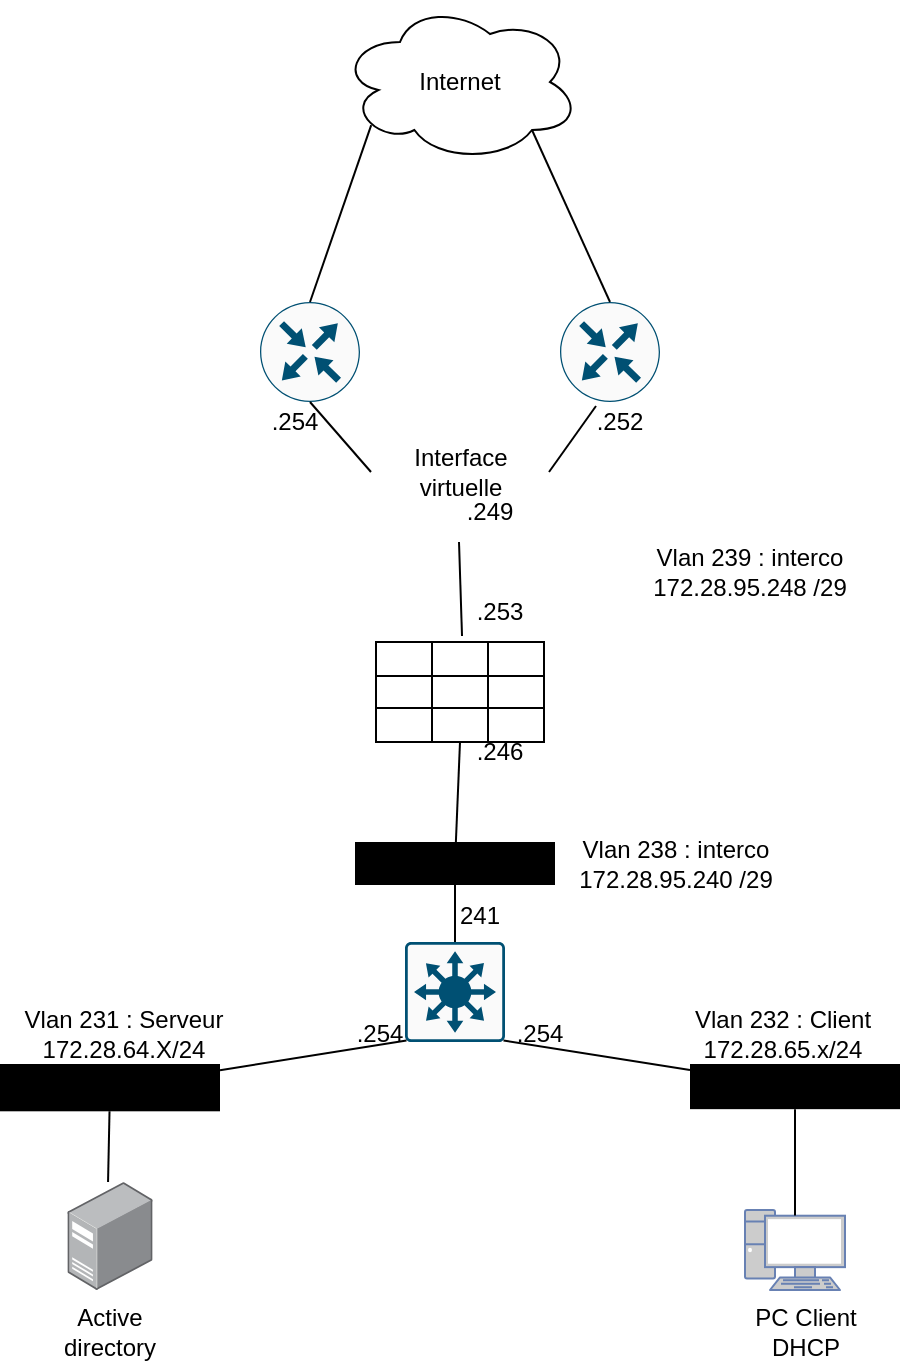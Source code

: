 <mxfile version="28.2.5">
  <diagram name="Page-1" id="dSWh78h6hDq7ALldhm6v">
    <mxGraphModel dx="1373" dy="754" grid="1" gridSize="10" guides="1" tooltips="1" connect="1" arrows="1" fold="1" page="1" pageScale="1" pageWidth="827" pageHeight="1169" math="0" shadow="0">
      <root>
        <mxCell id="0" />
        <mxCell id="1" parent="0" />
        <mxCell id="a5-3fMOm6GQ6o93qHDnQ-1" value="Internet" style="ellipse;shape=cloud;whiteSpace=wrap;html=1;" parent="1" vertex="1">
          <mxGeometry x="350" y="30" width="120" height="80" as="geometry" />
        </mxCell>
        <mxCell id="2vWqZJId4R-WWW28JVpw-1" value="" style="sketch=0;points=[[0.015,0.015,0],[0.985,0.015,0],[0.985,0.985,0],[0.015,0.985,0],[0.25,0,0],[0.5,0,0],[0.75,0,0],[1,0.25,0],[1,0.5,0],[1,0.75,0],[0.75,1,0],[0.5,1,0],[0.25,1,0],[0,0.75,0],[0,0.5,0],[0,0.25,0]];verticalLabelPosition=bottom;html=1;verticalAlign=top;aspect=fixed;align=center;pointerEvents=1;shape=mxgraph.cisco19.rect;prIcon=l3_switch;fillColor=#FAFAFA;strokeColor=#005073;" parent="1" vertex="1">
          <mxGeometry x="382.5" y="500" width="50" height="50" as="geometry" />
        </mxCell>
        <mxCell id="2vWqZJId4R-WWW28JVpw-2" value="" style="sketch=0;points=[[0.5,0,0],[1,0.5,0],[0.5,1,0],[0,0.5,0],[0.145,0.145,0],[0.856,0.145,0],[0.855,0.856,0],[0.145,0.855,0]];verticalLabelPosition=bottom;html=1;verticalAlign=top;aspect=fixed;align=center;pointerEvents=1;shape=mxgraph.cisco19.rect;prIcon=router;fillColor=#FAFAFA;strokeColor=#005073;" parent="1" vertex="1">
          <mxGeometry x="310" y="180" width="50" height="50" as="geometry" />
        </mxCell>
        <mxCell id="2vWqZJId4R-WWW28JVpw-3" value="" style="sketch=0;points=[[0.5,0,0],[1,0.5,0],[0.5,1,0],[0,0.5,0],[0.145,0.145,0],[0.856,0.145,0],[0.855,0.856,0],[0.145,0.855,0]];verticalLabelPosition=bottom;html=1;verticalAlign=top;aspect=fixed;align=center;pointerEvents=1;shape=mxgraph.cisco19.rect;prIcon=router;fillColor=#FAFAFA;strokeColor=#005073;" parent="1" vertex="1">
          <mxGeometry x="460" y="180" width="50" height="50" as="geometry" />
        </mxCell>
        <mxCell id="2vWqZJId4R-WWW28JVpw-4" value="" style="fontColor=#0066CC;verticalAlign=top;verticalLabelPosition=bottom;labelPosition=center;align=center;html=1;outlineConnect=0;fillColor=#CCCCCC;strokeColor=#6881B3;gradientColor=none;gradientDirection=north;strokeWidth=2;shape=mxgraph.networks.pc;" parent="1" vertex="1">
          <mxGeometry x="552.5" y="634" width="50" height="40" as="geometry" />
        </mxCell>
        <mxCell id="2vWqZJId4R-WWW28JVpw-5" value="" style="image;points=[];aspect=fixed;html=1;align=center;shadow=0;dashed=0;image=img/lib/allied_telesis/computer_and_terminals/Server_Desktop.svg;" parent="1" vertex="1">
          <mxGeometry x="213.7" y="620" width="42.6" height="54" as="geometry" />
        </mxCell>
        <mxCell id="2vWqZJId4R-WWW28JVpw-6" value="" style="sketch=0;verticalLabelPosition=bottom;sketch=0;aspect=fixed;html=1;verticalAlign=top;strokeColor=none;fillColor=#000000;align=center;outlineConnect=0;pointerEvents=1;shape=mxgraph.citrix2.tunnel;" parent="1" vertex="1">
          <mxGeometry x="180" y="561" width="110" height="23.65" as="geometry" />
        </mxCell>
        <mxCell id="2vWqZJId4R-WWW28JVpw-7" value="" style="sketch=0;verticalLabelPosition=bottom;sketch=0;aspect=fixed;html=1;verticalAlign=top;strokeColor=none;fillColor=#000000;align=center;outlineConnect=0;pointerEvents=1;shape=mxgraph.citrix2.tunnel;" parent="1" vertex="1">
          <mxGeometry x="525" y="561" width="105" height="22.58" as="geometry" />
        </mxCell>
        <mxCell id="2vWqZJId4R-WWW28JVpw-8" value="" style="sketch=0;verticalLabelPosition=bottom;sketch=0;aspect=fixed;html=1;verticalAlign=top;strokeColor=none;fillColor=#000000;align=center;outlineConnect=0;pointerEvents=1;shape=mxgraph.citrix2.tunnel;" parent="1" vertex="1">
          <mxGeometry x="357.5" y="450" width="100" height="21.5" as="geometry" />
        </mxCell>
        <mxCell id="2vWqZJId4R-WWW28JVpw-9" value="&lt;div&gt;Vlan 238 : interco&lt;/div&gt;&lt;div&gt;172.28.95.240 /29&lt;/div&gt;" style="text;html=1;align=center;verticalAlign=middle;whiteSpace=wrap;rounded=0;" parent="1" vertex="1">
          <mxGeometry x="432.5" y="445.75" width="170" height="30" as="geometry" />
        </mxCell>
        <mxCell id="2vWqZJId4R-WWW28JVpw-10" value="&lt;div&gt;Vlan 231 : Serveur&lt;/div&gt;&lt;div&gt;172.28.64.X/24&lt;/div&gt;" style="text;html=1;align=center;verticalAlign=middle;whiteSpace=wrap;rounded=0;" parent="1" vertex="1">
          <mxGeometry x="180" y="531" width="124" height="30" as="geometry" />
        </mxCell>
        <mxCell id="2vWqZJId4R-WWW28JVpw-11" value="Active directory" style="text;html=1;align=center;verticalAlign=middle;whiteSpace=wrap;rounded=0;" parent="1" vertex="1">
          <mxGeometry x="205" y="680" width="60" height="30" as="geometry" />
        </mxCell>
        <mxCell id="2vWqZJId4R-WWW28JVpw-12" value="" style="endArrow=none;html=1;rounded=0;entryX=0.477;entryY=0;entryDx=0;entryDy=0;entryPerimeter=0;" parent="1" source="2vWqZJId4R-WWW28JVpw-6" target="2vWqZJId4R-WWW28JVpw-5" edge="1">
          <mxGeometry width="50" height="50" relative="1" as="geometry">
            <mxPoint x="110" y="590" as="sourcePoint" />
            <mxPoint x="160" y="540" as="targetPoint" />
          </mxGeometry>
        </mxCell>
        <mxCell id="2vWqZJId4R-WWW28JVpw-13" value="&lt;div&gt;Vlan 232 : Client&lt;/div&gt;&lt;div&gt;172.28.65.x/24&lt;/div&gt;" style="text;html=1;align=center;verticalAlign=middle;whiteSpace=wrap;rounded=0;" parent="1" vertex="1">
          <mxGeometry x="510" y="531" width="122.5" height="30" as="geometry" />
        </mxCell>
        <mxCell id="2vWqZJId4R-WWW28JVpw-15" value="&lt;div&gt;PC Client&lt;/div&gt;&lt;div&gt;DHCP&lt;/div&gt;" style="text;html=1;align=center;verticalAlign=middle;whiteSpace=wrap;rounded=0;" parent="1" vertex="1">
          <mxGeometry x="552.5" y="680" width="60" height="30" as="geometry" />
        </mxCell>
        <mxCell id="2vWqZJId4R-WWW28JVpw-16" value="" style="endArrow=none;html=1;rounded=0;exitX=0.5;exitY=0.07;exitDx=0;exitDy=0;exitPerimeter=0;" parent="1" source="2vWqZJId4R-WWW28JVpw-4" target="2vWqZJId4R-WWW28JVpw-7" edge="1">
          <mxGeometry width="50" height="50" relative="1" as="geometry">
            <mxPoint x="480" y="580" as="sourcePoint" />
            <mxPoint x="530" y="530" as="targetPoint" />
          </mxGeometry>
        </mxCell>
        <mxCell id="2vWqZJId4R-WWW28JVpw-18" value="" style="endArrow=none;html=1;rounded=0;exitX=1;exitY=0.5;exitDx=0;exitDy=0;entryX=0.36;entryY=1.04;entryDx=0;entryDy=0;entryPerimeter=0;" parent="1" source="2vWqZJId4R-WWW28JVpw-19" target="2vWqZJId4R-WWW28JVpw-3" edge="1">
          <mxGeometry width="50" height="50" relative="1" as="geometry">
            <mxPoint x="500" y="310" as="sourcePoint" />
            <mxPoint x="550" y="260" as="targetPoint" />
          </mxGeometry>
        </mxCell>
        <mxCell id="2vWqZJId4R-WWW28JVpw-19" value="Interface virtuelle" style="text;html=1;align=center;verticalAlign=middle;whiteSpace=wrap;rounded=0;" parent="1" vertex="1">
          <mxGeometry x="365.5" y="250" width="89" height="30" as="geometry" />
        </mxCell>
        <mxCell id="2vWqZJId4R-WWW28JVpw-20" value="" style="endArrow=none;html=1;rounded=0;entryX=0.5;entryY=1;entryDx=0;entryDy=0;entryPerimeter=0;exitX=0;exitY=0.5;exitDx=0;exitDy=0;" parent="1" source="2vWqZJId4R-WWW28JVpw-19" target="2vWqZJId4R-WWW28JVpw-2" edge="1">
          <mxGeometry width="50" height="50" relative="1" as="geometry">
            <mxPoint x="250" y="300" as="sourcePoint" />
            <mxPoint x="300" y="250" as="targetPoint" />
          </mxGeometry>
        </mxCell>
        <mxCell id="2vWqZJId4R-WWW28JVpw-22" value=".249" style="text;html=1;align=center;verticalAlign=middle;whiteSpace=wrap;rounded=0;" parent="1" vertex="1">
          <mxGeometry x="394.5" y="270" width="60" height="30" as="geometry" />
        </mxCell>
        <mxCell id="2vWqZJId4R-WWW28JVpw-24" value=".254" style="text;html=1;align=center;verticalAlign=middle;whiteSpace=wrap;rounded=0;" parent="1" vertex="1">
          <mxGeometry x="305" y="230" width="45" height="20" as="geometry" />
        </mxCell>
        <mxCell id="2vWqZJId4R-WWW28JVpw-25" value=".252" style="text;html=1;align=center;verticalAlign=middle;whiteSpace=wrap;rounded=0;" parent="1" vertex="1">
          <mxGeometry x="470" y="230" width="40" height="20" as="geometry" />
        </mxCell>
        <mxCell id="2vWqZJId4R-WWW28JVpw-26" value="" style="endArrow=none;html=1;rounded=0;entryX=0.015;entryY=0.985;entryDx=0;entryDy=0;entryPerimeter=0;" parent="1" source="2vWqZJId4R-WWW28JVpw-6" target="2vWqZJId4R-WWW28JVpw-1" edge="1">
          <mxGeometry width="50" height="50" relative="1" as="geometry">
            <mxPoint x="330" y="550" as="sourcePoint" />
            <mxPoint x="380" y="500" as="targetPoint" />
          </mxGeometry>
        </mxCell>
        <mxCell id="2vWqZJId4R-WWW28JVpw-28" value="" style="endArrow=none;html=1;rounded=0;exitX=0.5;exitY=0;exitDx=0;exitDy=0;exitPerimeter=0;" parent="1" source="2vWqZJId4R-WWW28JVpw-1" target="2vWqZJId4R-WWW28JVpw-8" edge="1">
          <mxGeometry width="50" height="50" relative="1" as="geometry">
            <mxPoint x="290" y="420" as="sourcePoint" />
            <mxPoint x="340" y="370" as="targetPoint" />
          </mxGeometry>
        </mxCell>
        <mxCell id="2vWqZJId4R-WWW28JVpw-29" value="" style="endArrow=none;html=1;rounded=0;exitX=0.5;exitY=0;exitDx=0;exitDy=0;exitPerimeter=0;entryX=0.13;entryY=0.77;entryDx=0;entryDy=0;entryPerimeter=0;" parent="1" source="2vWqZJId4R-WWW28JVpw-2" target="a5-3fMOm6GQ6o93qHDnQ-1" edge="1">
          <mxGeometry width="50" height="50" relative="1" as="geometry">
            <mxPoint x="280" y="150" as="sourcePoint" />
            <mxPoint x="330" y="100" as="targetPoint" />
          </mxGeometry>
        </mxCell>
        <mxCell id="2vWqZJId4R-WWW28JVpw-30" value="" style="endArrow=none;html=1;rounded=0;exitX=0.5;exitY=0;exitDx=0;exitDy=0;exitPerimeter=0;entryX=0.8;entryY=0.8;entryDx=0;entryDy=0;entryPerimeter=0;" parent="1" source="2vWqZJId4R-WWW28JVpw-3" target="a5-3fMOm6GQ6o93qHDnQ-1" edge="1">
          <mxGeometry width="50" height="50" relative="1" as="geometry">
            <mxPoint x="520" y="160" as="sourcePoint" />
            <mxPoint x="570" y="110" as="targetPoint" />
          </mxGeometry>
        </mxCell>
        <mxCell id="2vWqZJId4R-WWW28JVpw-31" value=".254" style="text;html=1;align=center;verticalAlign=middle;whiteSpace=wrap;rounded=0;" parent="1" vertex="1">
          <mxGeometry x="340" y="531" width="60" height="30" as="geometry" />
        </mxCell>
        <mxCell id="2vWqZJId4R-WWW28JVpw-33" value="241" style="text;html=1;align=center;verticalAlign=middle;whiteSpace=wrap;rounded=0;" parent="1" vertex="1">
          <mxGeometry x="390" y="471.5" width="60" height="30" as="geometry" />
        </mxCell>
        <mxCell id="R1HHoGMpDkZWzOGXWr1R-2" value="" style="shape=table;startSize=0;container=1;collapsible=0;childLayout=tableLayout;fontSize=16;" parent="1" vertex="1">
          <mxGeometry x="368" y="350" width="84" height="50" as="geometry" />
        </mxCell>
        <mxCell id="R1HHoGMpDkZWzOGXWr1R-3" value="" style="shape=tableRow;horizontal=0;startSize=0;swimlaneHead=0;swimlaneBody=0;strokeColor=inherit;top=0;left=0;bottom=0;right=0;collapsible=0;dropTarget=0;fillColor=none;points=[[0,0.5],[1,0.5]];portConstraint=eastwest;fontSize=16;" parent="R1HHoGMpDkZWzOGXWr1R-2" vertex="1">
          <mxGeometry width="84" height="17" as="geometry" />
        </mxCell>
        <mxCell id="R1HHoGMpDkZWzOGXWr1R-4" value="" style="shape=partialRectangle;html=1;whiteSpace=wrap;connectable=0;strokeColor=inherit;overflow=hidden;fillColor=none;top=0;left=0;bottom=0;right=0;pointerEvents=1;fontSize=16;" parent="R1HHoGMpDkZWzOGXWr1R-3" vertex="1">
          <mxGeometry width="28" height="17" as="geometry">
            <mxRectangle width="28" height="17" as="alternateBounds" />
          </mxGeometry>
        </mxCell>
        <mxCell id="R1HHoGMpDkZWzOGXWr1R-5" value="" style="shape=partialRectangle;html=1;whiteSpace=wrap;connectable=0;strokeColor=inherit;overflow=hidden;fillColor=none;top=0;left=0;bottom=0;right=0;pointerEvents=1;fontSize=16;" parent="R1HHoGMpDkZWzOGXWr1R-3" vertex="1">
          <mxGeometry x="28" width="28" height="17" as="geometry">
            <mxRectangle width="28" height="17" as="alternateBounds" />
          </mxGeometry>
        </mxCell>
        <mxCell id="R1HHoGMpDkZWzOGXWr1R-6" value="" style="shape=partialRectangle;html=1;whiteSpace=wrap;connectable=0;strokeColor=inherit;overflow=hidden;fillColor=none;top=0;left=0;bottom=0;right=0;pointerEvents=1;fontSize=16;" parent="R1HHoGMpDkZWzOGXWr1R-3" vertex="1">
          <mxGeometry x="56" width="28" height="17" as="geometry">
            <mxRectangle width="28" height="17" as="alternateBounds" />
          </mxGeometry>
        </mxCell>
        <mxCell id="R1HHoGMpDkZWzOGXWr1R-7" value="" style="shape=tableRow;horizontal=0;startSize=0;swimlaneHead=0;swimlaneBody=0;strokeColor=inherit;top=0;left=0;bottom=0;right=0;collapsible=0;dropTarget=0;fillColor=none;points=[[0,0.5],[1,0.5]];portConstraint=eastwest;fontSize=16;" parent="R1HHoGMpDkZWzOGXWr1R-2" vertex="1">
          <mxGeometry y="17" width="84" height="16" as="geometry" />
        </mxCell>
        <mxCell id="R1HHoGMpDkZWzOGXWr1R-8" value="" style="shape=partialRectangle;html=1;whiteSpace=wrap;connectable=0;strokeColor=inherit;overflow=hidden;fillColor=none;top=0;left=0;bottom=0;right=0;pointerEvents=1;fontSize=16;" parent="R1HHoGMpDkZWzOGXWr1R-7" vertex="1">
          <mxGeometry width="28" height="16" as="geometry">
            <mxRectangle width="28" height="16" as="alternateBounds" />
          </mxGeometry>
        </mxCell>
        <mxCell id="R1HHoGMpDkZWzOGXWr1R-9" value="" style="shape=partialRectangle;html=1;whiteSpace=wrap;connectable=0;strokeColor=inherit;overflow=hidden;fillColor=none;top=0;left=0;bottom=0;right=0;pointerEvents=1;fontSize=16;" parent="R1HHoGMpDkZWzOGXWr1R-7" vertex="1">
          <mxGeometry x="28" width="28" height="16" as="geometry">
            <mxRectangle width="28" height="16" as="alternateBounds" />
          </mxGeometry>
        </mxCell>
        <mxCell id="R1HHoGMpDkZWzOGXWr1R-10" value="" style="shape=partialRectangle;html=1;whiteSpace=wrap;connectable=0;strokeColor=inherit;overflow=hidden;fillColor=none;top=0;left=0;bottom=0;right=0;pointerEvents=1;fontSize=16;" parent="R1HHoGMpDkZWzOGXWr1R-7" vertex="1">
          <mxGeometry x="56" width="28" height="16" as="geometry">
            <mxRectangle width="28" height="16" as="alternateBounds" />
          </mxGeometry>
        </mxCell>
        <mxCell id="R1HHoGMpDkZWzOGXWr1R-11" value="" style="shape=tableRow;horizontal=0;startSize=0;swimlaneHead=0;swimlaneBody=0;strokeColor=inherit;top=0;left=0;bottom=0;right=0;collapsible=0;dropTarget=0;fillColor=none;points=[[0,0.5],[1,0.5]];portConstraint=eastwest;fontSize=16;" parent="R1HHoGMpDkZWzOGXWr1R-2" vertex="1">
          <mxGeometry y="33" width="84" height="17" as="geometry" />
        </mxCell>
        <mxCell id="R1HHoGMpDkZWzOGXWr1R-12" value="" style="shape=partialRectangle;html=1;whiteSpace=wrap;connectable=0;strokeColor=inherit;overflow=hidden;fillColor=none;top=0;left=0;bottom=0;right=0;pointerEvents=1;fontSize=16;" parent="R1HHoGMpDkZWzOGXWr1R-11" vertex="1">
          <mxGeometry width="28" height="17" as="geometry">
            <mxRectangle width="28" height="17" as="alternateBounds" />
          </mxGeometry>
        </mxCell>
        <mxCell id="R1HHoGMpDkZWzOGXWr1R-13" value="" style="shape=partialRectangle;html=1;whiteSpace=wrap;connectable=0;strokeColor=inherit;overflow=hidden;fillColor=none;top=0;left=0;bottom=0;right=0;pointerEvents=1;fontSize=16;" parent="R1HHoGMpDkZWzOGXWr1R-11" vertex="1">
          <mxGeometry x="28" width="28" height="17" as="geometry">
            <mxRectangle width="28" height="17" as="alternateBounds" />
          </mxGeometry>
        </mxCell>
        <mxCell id="R1HHoGMpDkZWzOGXWr1R-14" value="" style="shape=partialRectangle;html=1;whiteSpace=wrap;connectable=0;strokeColor=inherit;overflow=hidden;fillColor=none;top=0;left=0;bottom=0;right=0;pointerEvents=1;fontSize=16;" parent="R1HHoGMpDkZWzOGXWr1R-11" vertex="1">
          <mxGeometry x="56" width="28" height="17" as="geometry">
            <mxRectangle width="28" height="17" as="alternateBounds" />
          </mxGeometry>
        </mxCell>
        <mxCell id="R1HHoGMpDkZWzOGXWr1R-15" value="" style="endArrow=none;html=1;rounded=0;entryX=0.985;entryY=0.985;entryDx=0;entryDy=0;entryPerimeter=0;" parent="1" source="2vWqZJId4R-WWW28JVpw-7" target="2vWqZJId4R-WWW28JVpw-1" edge="1">
          <mxGeometry width="50" height="50" relative="1" as="geometry">
            <mxPoint x="525" y="564" as="sourcePoint" />
            <mxPoint x="432" y="549" as="targetPoint" />
          </mxGeometry>
        </mxCell>
        <mxCell id="2vWqZJId4R-WWW28JVpw-32" value=".254" style="text;html=1;align=center;verticalAlign=middle;whiteSpace=wrap;rounded=0;" parent="1" vertex="1">
          <mxGeometry x="420" y="531" width="60" height="30" as="geometry" />
        </mxCell>
        <mxCell id="R1HHoGMpDkZWzOGXWr1R-17" value="" style="endArrow=none;html=1;rounded=0;entryX=0.5;entryY=1;entryDx=0;entryDy=0;" parent="1" source="2vWqZJId4R-WWW28JVpw-8" target="R1HHoGMpDkZWzOGXWr1R-2" edge="1">
          <mxGeometry width="50" height="50" relative="1" as="geometry">
            <mxPoint x="390" y="510" as="sourcePoint" />
            <mxPoint x="440" y="460" as="targetPoint" />
          </mxGeometry>
        </mxCell>
        <mxCell id="r-LHvPa2l2wv0apda_5V-1" value="" style="endArrow=none;html=1;rounded=0;entryX=0.512;entryY=-0.176;entryDx=0;entryDy=0;entryPerimeter=0;exitX=0.25;exitY=1;exitDx=0;exitDy=0;" edge="1" parent="1" source="2vWqZJId4R-WWW28JVpw-22" target="R1HHoGMpDkZWzOGXWr1R-3">
          <mxGeometry width="50" height="50" relative="1" as="geometry">
            <mxPoint x="390" y="510" as="sourcePoint" />
            <mxPoint x="440" y="460" as="targetPoint" />
          </mxGeometry>
        </mxCell>
        <mxCell id="r-LHvPa2l2wv0apda_5V-2" value=".246" style="text;html=1;align=center;verticalAlign=middle;whiteSpace=wrap;rounded=0;" vertex="1" parent="1">
          <mxGeometry x="400" y="390" width="60" height="30" as="geometry" />
        </mxCell>
        <mxCell id="r-LHvPa2l2wv0apda_5V-3" value="&lt;div&gt;Vlan 239 : interco&lt;/div&gt;&lt;div&gt;172.28.95.248 /29&lt;/div&gt;" style="text;html=1;align=center;verticalAlign=middle;whiteSpace=wrap;rounded=0;" vertex="1" parent="1">
          <mxGeometry x="470" y="300" width="170" height="30" as="geometry" />
        </mxCell>
        <mxCell id="r-LHvPa2l2wv0apda_5V-4" value=".253" style="text;html=1;align=center;verticalAlign=middle;whiteSpace=wrap;rounded=0;" vertex="1" parent="1">
          <mxGeometry x="400" y="320" width="60" height="30" as="geometry" />
        </mxCell>
      </root>
    </mxGraphModel>
  </diagram>
</mxfile>
